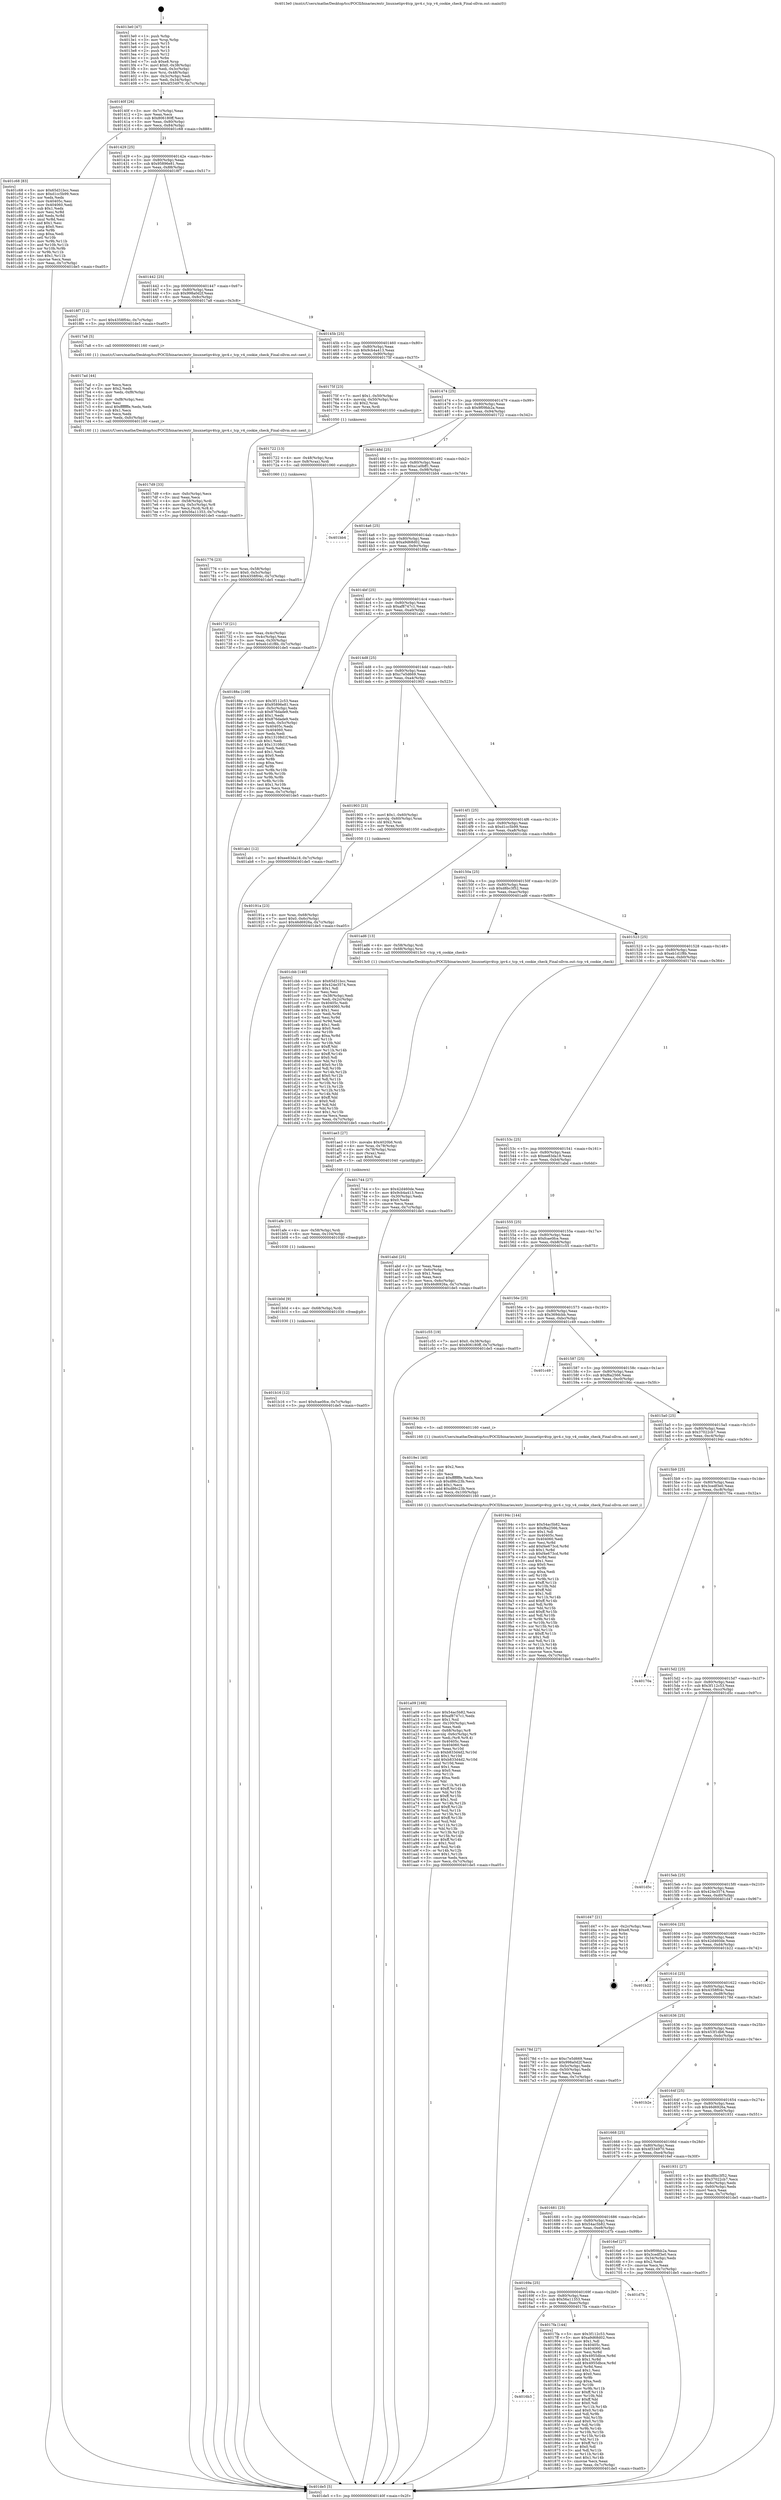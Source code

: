 digraph "0x4013e0" {
  label = "0x4013e0 (/mnt/c/Users/mathe/Desktop/tcc/POCII/binaries/extr_linuxnetipv4tcp_ipv4.c_tcp_v4_cookie_check_Final-ollvm.out::main(0))"
  labelloc = "t"
  node[shape=record]

  Entry [label="",width=0.3,height=0.3,shape=circle,fillcolor=black,style=filled]
  "0x40140f" [label="{
     0x40140f [26]\l
     | [instrs]\l
     &nbsp;&nbsp;0x40140f \<+3\>: mov -0x7c(%rbp),%eax\l
     &nbsp;&nbsp;0x401412 \<+2\>: mov %eax,%ecx\l
     &nbsp;&nbsp;0x401414 \<+6\>: sub $0x806180ff,%ecx\l
     &nbsp;&nbsp;0x40141a \<+3\>: mov %eax,-0x80(%rbp)\l
     &nbsp;&nbsp;0x40141d \<+6\>: mov %ecx,-0x84(%rbp)\l
     &nbsp;&nbsp;0x401423 \<+6\>: je 0000000000401c68 \<main+0x888\>\l
  }"]
  "0x401c68" [label="{
     0x401c68 [83]\l
     | [instrs]\l
     &nbsp;&nbsp;0x401c68 \<+5\>: mov $0x65d31bcc,%eax\l
     &nbsp;&nbsp;0x401c6d \<+5\>: mov $0xd1cc5b99,%ecx\l
     &nbsp;&nbsp;0x401c72 \<+2\>: xor %edx,%edx\l
     &nbsp;&nbsp;0x401c74 \<+7\>: mov 0x40405c,%esi\l
     &nbsp;&nbsp;0x401c7b \<+7\>: mov 0x404060,%edi\l
     &nbsp;&nbsp;0x401c82 \<+3\>: sub $0x1,%edx\l
     &nbsp;&nbsp;0x401c85 \<+3\>: mov %esi,%r8d\l
     &nbsp;&nbsp;0x401c88 \<+3\>: add %edx,%r8d\l
     &nbsp;&nbsp;0x401c8b \<+4\>: imul %r8d,%esi\l
     &nbsp;&nbsp;0x401c8f \<+3\>: and $0x1,%esi\l
     &nbsp;&nbsp;0x401c92 \<+3\>: cmp $0x0,%esi\l
     &nbsp;&nbsp;0x401c95 \<+4\>: sete %r9b\l
     &nbsp;&nbsp;0x401c99 \<+3\>: cmp $0xa,%edi\l
     &nbsp;&nbsp;0x401c9c \<+4\>: setl %r10b\l
     &nbsp;&nbsp;0x401ca0 \<+3\>: mov %r9b,%r11b\l
     &nbsp;&nbsp;0x401ca3 \<+3\>: and %r10b,%r11b\l
     &nbsp;&nbsp;0x401ca6 \<+3\>: xor %r10b,%r9b\l
     &nbsp;&nbsp;0x401ca9 \<+3\>: or %r9b,%r11b\l
     &nbsp;&nbsp;0x401cac \<+4\>: test $0x1,%r11b\l
     &nbsp;&nbsp;0x401cb0 \<+3\>: cmovne %ecx,%eax\l
     &nbsp;&nbsp;0x401cb3 \<+3\>: mov %eax,-0x7c(%rbp)\l
     &nbsp;&nbsp;0x401cb6 \<+5\>: jmp 0000000000401de5 \<main+0xa05\>\l
  }"]
  "0x401429" [label="{
     0x401429 [25]\l
     | [instrs]\l
     &nbsp;&nbsp;0x401429 \<+5\>: jmp 000000000040142e \<main+0x4e\>\l
     &nbsp;&nbsp;0x40142e \<+3\>: mov -0x80(%rbp),%eax\l
     &nbsp;&nbsp;0x401431 \<+5\>: sub $0x95896e81,%eax\l
     &nbsp;&nbsp;0x401436 \<+6\>: mov %eax,-0x88(%rbp)\l
     &nbsp;&nbsp;0x40143c \<+6\>: je 00000000004018f7 \<main+0x517\>\l
  }"]
  Exit [label="",width=0.3,height=0.3,shape=circle,fillcolor=black,style=filled,peripheries=2]
  "0x4018f7" [label="{
     0x4018f7 [12]\l
     | [instrs]\l
     &nbsp;&nbsp;0x4018f7 \<+7\>: movl $0x4358f04c,-0x7c(%rbp)\l
     &nbsp;&nbsp;0x4018fe \<+5\>: jmp 0000000000401de5 \<main+0xa05\>\l
  }"]
  "0x401442" [label="{
     0x401442 [25]\l
     | [instrs]\l
     &nbsp;&nbsp;0x401442 \<+5\>: jmp 0000000000401447 \<main+0x67\>\l
     &nbsp;&nbsp;0x401447 \<+3\>: mov -0x80(%rbp),%eax\l
     &nbsp;&nbsp;0x40144a \<+5\>: sub $0x998a0d2f,%eax\l
     &nbsp;&nbsp;0x40144f \<+6\>: mov %eax,-0x8c(%rbp)\l
     &nbsp;&nbsp;0x401455 \<+6\>: je 00000000004017a8 \<main+0x3c8\>\l
  }"]
  "0x401b16" [label="{
     0x401b16 [12]\l
     | [instrs]\l
     &nbsp;&nbsp;0x401b16 \<+7\>: movl $0xfcae0fce,-0x7c(%rbp)\l
     &nbsp;&nbsp;0x401b1d \<+5\>: jmp 0000000000401de5 \<main+0xa05\>\l
  }"]
  "0x4017a8" [label="{
     0x4017a8 [5]\l
     | [instrs]\l
     &nbsp;&nbsp;0x4017a8 \<+5\>: call 0000000000401160 \<next_i\>\l
     | [calls]\l
     &nbsp;&nbsp;0x401160 \{1\} (/mnt/c/Users/mathe/Desktop/tcc/POCII/binaries/extr_linuxnetipv4tcp_ipv4.c_tcp_v4_cookie_check_Final-ollvm.out::next_i)\l
  }"]
  "0x40145b" [label="{
     0x40145b [25]\l
     | [instrs]\l
     &nbsp;&nbsp;0x40145b \<+5\>: jmp 0000000000401460 \<main+0x80\>\l
     &nbsp;&nbsp;0x401460 \<+3\>: mov -0x80(%rbp),%eax\l
     &nbsp;&nbsp;0x401463 \<+5\>: sub $0x9cb4a413,%eax\l
     &nbsp;&nbsp;0x401468 \<+6\>: mov %eax,-0x90(%rbp)\l
     &nbsp;&nbsp;0x40146e \<+6\>: je 000000000040175f \<main+0x37f\>\l
  }"]
  "0x401b0d" [label="{
     0x401b0d [9]\l
     | [instrs]\l
     &nbsp;&nbsp;0x401b0d \<+4\>: mov -0x68(%rbp),%rdi\l
     &nbsp;&nbsp;0x401b11 \<+5\>: call 0000000000401030 \<free@plt\>\l
     | [calls]\l
     &nbsp;&nbsp;0x401030 \{1\} (unknown)\l
  }"]
  "0x40175f" [label="{
     0x40175f [23]\l
     | [instrs]\l
     &nbsp;&nbsp;0x40175f \<+7\>: movl $0x1,-0x50(%rbp)\l
     &nbsp;&nbsp;0x401766 \<+4\>: movslq -0x50(%rbp),%rax\l
     &nbsp;&nbsp;0x40176a \<+4\>: shl $0x2,%rax\l
     &nbsp;&nbsp;0x40176e \<+3\>: mov %rax,%rdi\l
     &nbsp;&nbsp;0x401771 \<+5\>: call 0000000000401050 \<malloc@plt\>\l
     | [calls]\l
     &nbsp;&nbsp;0x401050 \{1\} (unknown)\l
  }"]
  "0x401474" [label="{
     0x401474 [25]\l
     | [instrs]\l
     &nbsp;&nbsp;0x401474 \<+5\>: jmp 0000000000401479 \<main+0x99\>\l
     &nbsp;&nbsp;0x401479 \<+3\>: mov -0x80(%rbp),%eax\l
     &nbsp;&nbsp;0x40147c \<+5\>: sub $0x9f09bb2a,%eax\l
     &nbsp;&nbsp;0x401481 \<+6\>: mov %eax,-0x94(%rbp)\l
     &nbsp;&nbsp;0x401487 \<+6\>: je 0000000000401722 \<main+0x342\>\l
  }"]
  "0x401afe" [label="{
     0x401afe [15]\l
     | [instrs]\l
     &nbsp;&nbsp;0x401afe \<+4\>: mov -0x58(%rbp),%rdi\l
     &nbsp;&nbsp;0x401b02 \<+6\>: mov %eax,-0x104(%rbp)\l
     &nbsp;&nbsp;0x401b08 \<+5\>: call 0000000000401030 \<free@plt\>\l
     | [calls]\l
     &nbsp;&nbsp;0x401030 \{1\} (unknown)\l
  }"]
  "0x401722" [label="{
     0x401722 [13]\l
     | [instrs]\l
     &nbsp;&nbsp;0x401722 \<+4\>: mov -0x48(%rbp),%rax\l
     &nbsp;&nbsp;0x401726 \<+4\>: mov 0x8(%rax),%rdi\l
     &nbsp;&nbsp;0x40172a \<+5\>: call 0000000000401060 \<atoi@plt\>\l
     | [calls]\l
     &nbsp;&nbsp;0x401060 \{1\} (unknown)\l
  }"]
  "0x40148d" [label="{
     0x40148d [25]\l
     | [instrs]\l
     &nbsp;&nbsp;0x40148d \<+5\>: jmp 0000000000401492 \<main+0xb2\>\l
     &nbsp;&nbsp;0x401492 \<+3\>: mov -0x80(%rbp),%eax\l
     &nbsp;&nbsp;0x401495 \<+5\>: sub $0xa1a0bff1,%eax\l
     &nbsp;&nbsp;0x40149a \<+6\>: mov %eax,-0x98(%rbp)\l
     &nbsp;&nbsp;0x4014a0 \<+6\>: je 0000000000401bb4 \<main+0x7d4\>\l
  }"]
  "0x401ae3" [label="{
     0x401ae3 [27]\l
     | [instrs]\l
     &nbsp;&nbsp;0x401ae3 \<+10\>: movabs $0x4020b6,%rdi\l
     &nbsp;&nbsp;0x401aed \<+4\>: mov %rax,-0x78(%rbp)\l
     &nbsp;&nbsp;0x401af1 \<+4\>: mov -0x78(%rbp),%rax\l
     &nbsp;&nbsp;0x401af5 \<+2\>: mov (%rax),%esi\l
     &nbsp;&nbsp;0x401af7 \<+2\>: mov $0x0,%al\l
     &nbsp;&nbsp;0x401af9 \<+5\>: call 0000000000401040 \<printf@plt\>\l
     | [calls]\l
     &nbsp;&nbsp;0x401040 \{1\} (unknown)\l
  }"]
  "0x401bb4" [label="{
     0x401bb4\l
  }", style=dashed]
  "0x4014a6" [label="{
     0x4014a6 [25]\l
     | [instrs]\l
     &nbsp;&nbsp;0x4014a6 \<+5\>: jmp 00000000004014ab \<main+0xcb\>\l
     &nbsp;&nbsp;0x4014ab \<+3\>: mov -0x80(%rbp),%eax\l
     &nbsp;&nbsp;0x4014ae \<+5\>: sub $0xa9d68d02,%eax\l
     &nbsp;&nbsp;0x4014b3 \<+6\>: mov %eax,-0x9c(%rbp)\l
     &nbsp;&nbsp;0x4014b9 \<+6\>: je 000000000040188a \<main+0x4aa\>\l
  }"]
  "0x401a09" [label="{
     0x401a09 [168]\l
     | [instrs]\l
     &nbsp;&nbsp;0x401a09 \<+5\>: mov $0x54ac5b82,%ecx\l
     &nbsp;&nbsp;0x401a0e \<+5\>: mov $0xaf8747c1,%edx\l
     &nbsp;&nbsp;0x401a13 \<+3\>: mov $0x1,%sil\l
     &nbsp;&nbsp;0x401a16 \<+6\>: mov -0x100(%rbp),%edi\l
     &nbsp;&nbsp;0x401a1c \<+3\>: imul %eax,%edi\l
     &nbsp;&nbsp;0x401a1f \<+4\>: mov -0x68(%rbp),%r8\l
     &nbsp;&nbsp;0x401a23 \<+4\>: movslq -0x6c(%rbp),%r9\l
     &nbsp;&nbsp;0x401a27 \<+4\>: mov %edi,(%r8,%r9,4)\l
     &nbsp;&nbsp;0x401a2b \<+7\>: mov 0x40405c,%eax\l
     &nbsp;&nbsp;0x401a32 \<+7\>: mov 0x404060,%edi\l
     &nbsp;&nbsp;0x401a39 \<+3\>: mov %eax,%r10d\l
     &nbsp;&nbsp;0x401a3c \<+7\>: sub $0xb833d4d2,%r10d\l
     &nbsp;&nbsp;0x401a43 \<+4\>: sub $0x1,%r10d\l
     &nbsp;&nbsp;0x401a47 \<+7\>: add $0xb833d4d2,%r10d\l
     &nbsp;&nbsp;0x401a4e \<+4\>: imul %r10d,%eax\l
     &nbsp;&nbsp;0x401a52 \<+3\>: and $0x1,%eax\l
     &nbsp;&nbsp;0x401a55 \<+3\>: cmp $0x0,%eax\l
     &nbsp;&nbsp;0x401a58 \<+4\>: sete %r11b\l
     &nbsp;&nbsp;0x401a5c \<+3\>: cmp $0xa,%edi\l
     &nbsp;&nbsp;0x401a5f \<+3\>: setl %bl\l
     &nbsp;&nbsp;0x401a62 \<+3\>: mov %r11b,%r14b\l
     &nbsp;&nbsp;0x401a65 \<+4\>: xor $0xff,%r14b\l
     &nbsp;&nbsp;0x401a69 \<+3\>: mov %bl,%r15b\l
     &nbsp;&nbsp;0x401a6c \<+4\>: xor $0xff,%r15b\l
     &nbsp;&nbsp;0x401a70 \<+4\>: xor $0x1,%sil\l
     &nbsp;&nbsp;0x401a74 \<+3\>: mov %r14b,%r12b\l
     &nbsp;&nbsp;0x401a77 \<+4\>: and $0xff,%r12b\l
     &nbsp;&nbsp;0x401a7b \<+3\>: and %sil,%r11b\l
     &nbsp;&nbsp;0x401a7e \<+3\>: mov %r15b,%r13b\l
     &nbsp;&nbsp;0x401a81 \<+4\>: and $0xff,%r13b\l
     &nbsp;&nbsp;0x401a85 \<+3\>: and %sil,%bl\l
     &nbsp;&nbsp;0x401a88 \<+3\>: or %r11b,%r12b\l
     &nbsp;&nbsp;0x401a8b \<+3\>: or %bl,%r13b\l
     &nbsp;&nbsp;0x401a8e \<+3\>: xor %r13b,%r12b\l
     &nbsp;&nbsp;0x401a91 \<+3\>: or %r15b,%r14b\l
     &nbsp;&nbsp;0x401a94 \<+4\>: xor $0xff,%r14b\l
     &nbsp;&nbsp;0x401a98 \<+4\>: or $0x1,%sil\l
     &nbsp;&nbsp;0x401a9c \<+3\>: and %sil,%r14b\l
     &nbsp;&nbsp;0x401a9f \<+3\>: or %r14b,%r12b\l
     &nbsp;&nbsp;0x401aa2 \<+4\>: test $0x1,%r12b\l
     &nbsp;&nbsp;0x401aa6 \<+3\>: cmovne %edx,%ecx\l
     &nbsp;&nbsp;0x401aa9 \<+3\>: mov %ecx,-0x7c(%rbp)\l
     &nbsp;&nbsp;0x401aac \<+5\>: jmp 0000000000401de5 \<main+0xa05\>\l
  }"]
  "0x40188a" [label="{
     0x40188a [109]\l
     | [instrs]\l
     &nbsp;&nbsp;0x40188a \<+5\>: mov $0x3f112c53,%eax\l
     &nbsp;&nbsp;0x40188f \<+5\>: mov $0x95896e81,%ecx\l
     &nbsp;&nbsp;0x401894 \<+3\>: mov -0x5c(%rbp),%edx\l
     &nbsp;&nbsp;0x401897 \<+6\>: sub $0x876dade9,%edx\l
     &nbsp;&nbsp;0x40189d \<+3\>: add $0x1,%edx\l
     &nbsp;&nbsp;0x4018a0 \<+6\>: add $0x876dade9,%edx\l
     &nbsp;&nbsp;0x4018a6 \<+3\>: mov %edx,-0x5c(%rbp)\l
     &nbsp;&nbsp;0x4018a9 \<+7\>: mov 0x40405c,%edx\l
     &nbsp;&nbsp;0x4018b0 \<+7\>: mov 0x404060,%esi\l
     &nbsp;&nbsp;0x4018b7 \<+2\>: mov %edx,%edi\l
     &nbsp;&nbsp;0x4018b9 \<+6\>: sub $0x13108d1f,%edi\l
     &nbsp;&nbsp;0x4018bf \<+3\>: sub $0x1,%edi\l
     &nbsp;&nbsp;0x4018c2 \<+6\>: add $0x13108d1f,%edi\l
     &nbsp;&nbsp;0x4018c8 \<+3\>: imul %edi,%edx\l
     &nbsp;&nbsp;0x4018cb \<+3\>: and $0x1,%edx\l
     &nbsp;&nbsp;0x4018ce \<+3\>: cmp $0x0,%edx\l
     &nbsp;&nbsp;0x4018d1 \<+4\>: sete %r8b\l
     &nbsp;&nbsp;0x4018d5 \<+3\>: cmp $0xa,%esi\l
     &nbsp;&nbsp;0x4018d8 \<+4\>: setl %r9b\l
     &nbsp;&nbsp;0x4018dc \<+3\>: mov %r8b,%r10b\l
     &nbsp;&nbsp;0x4018df \<+3\>: and %r9b,%r10b\l
     &nbsp;&nbsp;0x4018e2 \<+3\>: xor %r9b,%r8b\l
     &nbsp;&nbsp;0x4018e5 \<+3\>: or %r8b,%r10b\l
     &nbsp;&nbsp;0x4018e8 \<+4\>: test $0x1,%r10b\l
     &nbsp;&nbsp;0x4018ec \<+3\>: cmovne %ecx,%eax\l
     &nbsp;&nbsp;0x4018ef \<+3\>: mov %eax,-0x7c(%rbp)\l
     &nbsp;&nbsp;0x4018f2 \<+5\>: jmp 0000000000401de5 \<main+0xa05\>\l
  }"]
  "0x4014bf" [label="{
     0x4014bf [25]\l
     | [instrs]\l
     &nbsp;&nbsp;0x4014bf \<+5\>: jmp 00000000004014c4 \<main+0xe4\>\l
     &nbsp;&nbsp;0x4014c4 \<+3\>: mov -0x80(%rbp),%eax\l
     &nbsp;&nbsp;0x4014c7 \<+5\>: sub $0xaf8747c1,%eax\l
     &nbsp;&nbsp;0x4014cc \<+6\>: mov %eax,-0xa0(%rbp)\l
     &nbsp;&nbsp;0x4014d2 \<+6\>: je 0000000000401ab1 \<main+0x6d1\>\l
  }"]
  "0x4019e1" [label="{
     0x4019e1 [40]\l
     | [instrs]\l
     &nbsp;&nbsp;0x4019e1 \<+5\>: mov $0x2,%ecx\l
     &nbsp;&nbsp;0x4019e6 \<+1\>: cltd\l
     &nbsp;&nbsp;0x4019e7 \<+2\>: idiv %ecx\l
     &nbsp;&nbsp;0x4019e9 \<+6\>: imul $0xfffffffe,%edx,%ecx\l
     &nbsp;&nbsp;0x4019ef \<+6\>: sub $0xd86c23b,%ecx\l
     &nbsp;&nbsp;0x4019f5 \<+3\>: add $0x1,%ecx\l
     &nbsp;&nbsp;0x4019f8 \<+6\>: add $0xd86c23b,%ecx\l
     &nbsp;&nbsp;0x4019fe \<+6\>: mov %ecx,-0x100(%rbp)\l
     &nbsp;&nbsp;0x401a04 \<+5\>: call 0000000000401160 \<next_i\>\l
     | [calls]\l
     &nbsp;&nbsp;0x401160 \{1\} (/mnt/c/Users/mathe/Desktop/tcc/POCII/binaries/extr_linuxnetipv4tcp_ipv4.c_tcp_v4_cookie_check_Final-ollvm.out::next_i)\l
  }"]
  "0x401ab1" [label="{
     0x401ab1 [12]\l
     | [instrs]\l
     &nbsp;&nbsp;0x401ab1 \<+7\>: movl $0xee83da18,-0x7c(%rbp)\l
     &nbsp;&nbsp;0x401ab8 \<+5\>: jmp 0000000000401de5 \<main+0xa05\>\l
  }"]
  "0x4014d8" [label="{
     0x4014d8 [25]\l
     | [instrs]\l
     &nbsp;&nbsp;0x4014d8 \<+5\>: jmp 00000000004014dd \<main+0xfd\>\l
     &nbsp;&nbsp;0x4014dd \<+3\>: mov -0x80(%rbp),%eax\l
     &nbsp;&nbsp;0x4014e0 \<+5\>: sub $0xc7e5d669,%eax\l
     &nbsp;&nbsp;0x4014e5 \<+6\>: mov %eax,-0xa4(%rbp)\l
     &nbsp;&nbsp;0x4014eb \<+6\>: je 0000000000401903 \<main+0x523\>\l
  }"]
  "0x40191a" [label="{
     0x40191a [23]\l
     | [instrs]\l
     &nbsp;&nbsp;0x40191a \<+4\>: mov %rax,-0x68(%rbp)\l
     &nbsp;&nbsp;0x40191e \<+7\>: movl $0x0,-0x6c(%rbp)\l
     &nbsp;&nbsp;0x401925 \<+7\>: movl $0x46d6926a,-0x7c(%rbp)\l
     &nbsp;&nbsp;0x40192c \<+5\>: jmp 0000000000401de5 \<main+0xa05\>\l
  }"]
  "0x401903" [label="{
     0x401903 [23]\l
     | [instrs]\l
     &nbsp;&nbsp;0x401903 \<+7\>: movl $0x1,-0x60(%rbp)\l
     &nbsp;&nbsp;0x40190a \<+4\>: movslq -0x60(%rbp),%rax\l
     &nbsp;&nbsp;0x40190e \<+4\>: shl $0x2,%rax\l
     &nbsp;&nbsp;0x401912 \<+3\>: mov %rax,%rdi\l
     &nbsp;&nbsp;0x401915 \<+5\>: call 0000000000401050 \<malloc@plt\>\l
     | [calls]\l
     &nbsp;&nbsp;0x401050 \{1\} (unknown)\l
  }"]
  "0x4014f1" [label="{
     0x4014f1 [25]\l
     | [instrs]\l
     &nbsp;&nbsp;0x4014f1 \<+5\>: jmp 00000000004014f6 \<main+0x116\>\l
     &nbsp;&nbsp;0x4014f6 \<+3\>: mov -0x80(%rbp),%eax\l
     &nbsp;&nbsp;0x4014f9 \<+5\>: sub $0xd1cc5b99,%eax\l
     &nbsp;&nbsp;0x4014fe \<+6\>: mov %eax,-0xa8(%rbp)\l
     &nbsp;&nbsp;0x401504 \<+6\>: je 0000000000401cbb \<main+0x8db\>\l
  }"]
  "0x4016b3" [label="{
     0x4016b3\l
  }", style=dashed]
  "0x401cbb" [label="{
     0x401cbb [140]\l
     | [instrs]\l
     &nbsp;&nbsp;0x401cbb \<+5\>: mov $0x65d31bcc,%eax\l
     &nbsp;&nbsp;0x401cc0 \<+5\>: mov $0x424e3574,%ecx\l
     &nbsp;&nbsp;0x401cc5 \<+2\>: mov $0x1,%dl\l
     &nbsp;&nbsp;0x401cc7 \<+2\>: xor %esi,%esi\l
     &nbsp;&nbsp;0x401cc9 \<+3\>: mov -0x38(%rbp),%edi\l
     &nbsp;&nbsp;0x401ccc \<+3\>: mov %edi,-0x2c(%rbp)\l
     &nbsp;&nbsp;0x401ccf \<+7\>: mov 0x40405c,%edi\l
     &nbsp;&nbsp;0x401cd6 \<+8\>: mov 0x404060,%r8d\l
     &nbsp;&nbsp;0x401cde \<+3\>: sub $0x1,%esi\l
     &nbsp;&nbsp;0x401ce1 \<+3\>: mov %edi,%r9d\l
     &nbsp;&nbsp;0x401ce4 \<+3\>: add %esi,%r9d\l
     &nbsp;&nbsp;0x401ce7 \<+4\>: imul %r9d,%edi\l
     &nbsp;&nbsp;0x401ceb \<+3\>: and $0x1,%edi\l
     &nbsp;&nbsp;0x401cee \<+3\>: cmp $0x0,%edi\l
     &nbsp;&nbsp;0x401cf1 \<+4\>: sete %r10b\l
     &nbsp;&nbsp;0x401cf5 \<+4\>: cmp $0xa,%r8d\l
     &nbsp;&nbsp;0x401cf9 \<+4\>: setl %r11b\l
     &nbsp;&nbsp;0x401cfd \<+3\>: mov %r10b,%bl\l
     &nbsp;&nbsp;0x401d00 \<+3\>: xor $0xff,%bl\l
     &nbsp;&nbsp;0x401d03 \<+3\>: mov %r11b,%r14b\l
     &nbsp;&nbsp;0x401d06 \<+4\>: xor $0xff,%r14b\l
     &nbsp;&nbsp;0x401d0a \<+3\>: xor $0x0,%dl\l
     &nbsp;&nbsp;0x401d0d \<+3\>: mov %bl,%r15b\l
     &nbsp;&nbsp;0x401d10 \<+4\>: and $0x0,%r15b\l
     &nbsp;&nbsp;0x401d14 \<+3\>: and %dl,%r10b\l
     &nbsp;&nbsp;0x401d17 \<+3\>: mov %r14b,%r12b\l
     &nbsp;&nbsp;0x401d1a \<+4\>: and $0x0,%r12b\l
     &nbsp;&nbsp;0x401d1e \<+3\>: and %dl,%r11b\l
     &nbsp;&nbsp;0x401d21 \<+3\>: or %r10b,%r15b\l
     &nbsp;&nbsp;0x401d24 \<+3\>: or %r11b,%r12b\l
     &nbsp;&nbsp;0x401d27 \<+3\>: xor %r12b,%r15b\l
     &nbsp;&nbsp;0x401d2a \<+3\>: or %r14b,%bl\l
     &nbsp;&nbsp;0x401d2d \<+3\>: xor $0xff,%bl\l
     &nbsp;&nbsp;0x401d30 \<+3\>: or $0x0,%dl\l
     &nbsp;&nbsp;0x401d33 \<+2\>: and %dl,%bl\l
     &nbsp;&nbsp;0x401d35 \<+3\>: or %bl,%r15b\l
     &nbsp;&nbsp;0x401d38 \<+4\>: test $0x1,%r15b\l
     &nbsp;&nbsp;0x401d3c \<+3\>: cmovne %ecx,%eax\l
     &nbsp;&nbsp;0x401d3f \<+3\>: mov %eax,-0x7c(%rbp)\l
     &nbsp;&nbsp;0x401d42 \<+5\>: jmp 0000000000401de5 \<main+0xa05\>\l
  }"]
  "0x40150a" [label="{
     0x40150a [25]\l
     | [instrs]\l
     &nbsp;&nbsp;0x40150a \<+5\>: jmp 000000000040150f \<main+0x12f\>\l
     &nbsp;&nbsp;0x40150f \<+3\>: mov -0x80(%rbp),%eax\l
     &nbsp;&nbsp;0x401512 \<+5\>: sub $0xd8bc3f52,%eax\l
     &nbsp;&nbsp;0x401517 \<+6\>: mov %eax,-0xac(%rbp)\l
     &nbsp;&nbsp;0x40151d \<+6\>: je 0000000000401ad6 \<main+0x6f6\>\l
  }"]
  "0x4017fa" [label="{
     0x4017fa [144]\l
     | [instrs]\l
     &nbsp;&nbsp;0x4017fa \<+5\>: mov $0x3f112c53,%eax\l
     &nbsp;&nbsp;0x4017ff \<+5\>: mov $0xa9d68d02,%ecx\l
     &nbsp;&nbsp;0x401804 \<+2\>: mov $0x1,%dl\l
     &nbsp;&nbsp;0x401806 \<+7\>: mov 0x40405c,%esi\l
     &nbsp;&nbsp;0x40180d \<+7\>: mov 0x404060,%edi\l
     &nbsp;&nbsp;0x401814 \<+3\>: mov %esi,%r8d\l
     &nbsp;&nbsp;0x401817 \<+7\>: sub $0x4955dbce,%r8d\l
     &nbsp;&nbsp;0x40181e \<+4\>: sub $0x1,%r8d\l
     &nbsp;&nbsp;0x401822 \<+7\>: add $0x4955dbce,%r8d\l
     &nbsp;&nbsp;0x401829 \<+4\>: imul %r8d,%esi\l
     &nbsp;&nbsp;0x40182d \<+3\>: and $0x1,%esi\l
     &nbsp;&nbsp;0x401830 \<+3\>: cmp $0x0,%esi\l
     &nbsp;&nbsp;0x401833 \<+4\>: sete %r9b\l
     &nbsp;&nbsp;0x401837 \<+3\>: cmp $0xa,%edi\l
     &nbsp;&nbsp;0x40183a \<+4\>: setl %r10b\l
     &nbsp;&nbsp;0x40183e \<+3\>: mov %r9b,%r11b\l
     &nbsp;&nbsp;0x401841 \<+4\>: xor $0xff,%r11b\l
     &nbsp;&nbsp;0x401845 \<+3\>: mov %r10b,%bl\l
     &nbsp;&nbsp;0x401848 \<+3\>: xor $0xff,%bl\l
     &nbsp;&nbsp;0x40184b \<+3\>: xor $0x0,%dl\l
     &nbsp;&nbsp;0x40184e \<+3\>: mov %r11b,%r14b\l
     &nbsp;&nbsp;0x401851 \<+4\>: and $0x0,%r14b\l
     &nbsp;&nbsp;0x401855 \<+3\>: and %dl,%r9b\l
     &nbsp;&nbsp;0x401858 \<+3\>: mov %bl,%r15b\l
     &nbsp;&nbsp;0x40185b \<+4\>: and $0x0,%r15b\l
     &nbsp;&nbsp;0x40185f \<+3\>: and %dl,%r10b\l
     &nbsp;&nbsp;0x401862 \<+3\>: or %r9b,%r14b\l
     &nbsp;&nbsp;0x401865 \<+3\>: or %r10b,%r15b\l
     &nbsp;&nbsp;0x401868 \<+3\>: xor %r15b,%r14b\l
     &nbsp;&nbsp;0x40186b \<+3\>: or %bl,%r11b\l
     &nbsp;&nbsp;0x40186e \<+4\>: xor $0xff,%r11b\l
     &nbsp;&nbsp;0x401872 \<+3\>: or $0x0,%dl\l
     &nbsp;&nbsp;0x401875 \<+3\>: and %dl,%r11b\l
     &nbsp;&nbsp;0x401878 \<+3\>: or %r11b,%r14b\l
     &nbsp;&nbsp;0x40187b \<+4\>: test $0x1,%r14b\l
     &nbsp;&nbsp;0x40187f \<+3\>: cmovne %ecx,%eax\l
     &nbsp;&nbsp;0x401882 \<+3\>: mov %eax,-0x7c(%rbp)\l
     &nbsp;&nbsp;0x401885 \<+5\>: jmp 0000000000401de5 \<main+0xa05\>\l
  }"]
  "0x401ad6" [label="{
     0x401ad6 [13]\l
     | [instrs]\l
     &nbsp;&nbsp;0x401ad6 \<+4\>: mov -0x58(%rbp),%rdi\l
     &nbsp;&nbsp;0x401ada \<+4\>: mov -0x68(%rbp),%rsi\l
     &nbsp;&nbsp;0x401ade \<+5\>: call 00000000004013c0 \<tcp_v4_cookie_check\>\l
     | [calls]\l
     &nbsp;&nbsp;0x4013c0 \{1\} (/mnt/c/Users/mathe/Desktop/tcc/POCII/binaries/extr_linuxnetipv4tcp_ipv4.c_tcp_v4_cookie_check_Final-ollvm.out::tcp_v4_cookie_check)\l
  }"]
  "0x401523" [label="{
     0x401523 [25]\l
     | [instrs]\l
     &nbsp;&nbsp;0x401523 \<+5\>: jmp 0000000000401528 \<main+0x148\>\l
     &nbsp;&nbsp;0x401528 \<+3\>: mov -0x80(%rbp),%eax\l
     &nbsp;&nbsp;0x40152b \<+5\>: sub $0xeb1d1f8b,%eax\l
     &nbsp;&nbsp;0x401530 \<+6\>: mov %eax,-0xb0(%rbp)\l
     &nbsp;&nbsp;0x401536 \<+6\>: je 0000000000401744 \<main+0x364\>\l
  }"]
  "0x40169a" [label="{
     0x40169a [25]\l
     | [instrs]\l
     &nbsp;&nbsp;0x40169a \<+5\>: jmp 000000000040169f \<main+0x2bf\>\l
     &nbsp;&nbsp;0x40169f \<+3\>: mov -0x80(%rbp),%eax\l
     &nbsp;&nbsp;0x4016a2 \<+5\>: sub $0x56a11353,%eax\l
     &nbsp;&nbsp;0x4016a7 \<+6\>: mov %eax,-0xec(%rbp)\l
     &nbsp;&nbsp;0x4016ad \<+6\>: je 00000000004017fa \<main+0x41a\>\l
  }"]
  "0x401744" [label="{
     0x401744 [27]\l
     | [instrs]\l
     &nbsp;&nbsp;0x401744 \<+5\>: mov $0x42d460de,%eax\l
     &nbsp;&nbsp;0x401749 \<+5\>: mov $0x9cb4a413,%ecx\l
     &nbsp;&nbsp;0x40174e \<+3\>: mov -0x30(%rbp),%edx\l
     &nbsp;&nbsp;0x401751 \<+3\>: cmp $0x0,%edx\l
     &nbsp;&nbsp;0x401754 \<+3\>: cmove %ecx,%eax\l
     &nbsp;&nbsp;0x401757 \<+3\>: mov %eax,-0x7c(%rbp)\l
     &nbsp;&nbsp;0x40175a \<+5\>: jmp 0000000000401de5 \<main+0xa05\>\l
  }"]
  "0x40153c" [label="{
     0x40153c [25]\l
     | [instrs]\l
     &nbsp;&nbsp;0x40153c \<+5\>: jmp 0000000000401541 \<main+0x161\>\l
     &nbsp;&nbsp;0x401541 \<+3\>: mov -0x80(%rbp),%eax\l
     &nbsp;&nbsp;0x401544 \<+5\>: sub $0xee83da18,%eax\l
     &nbsp;&nbsp;0x401549 \<+6\>: mov %eax,-0xb4(%rbp)\l
     &nbsp;&nbsp;0x40154f \<+6\>: je 0000000000401abd \<main+0x6dd\>\l
  }"]
  "0x401d7b" [label="{
     0x401d7b\l
  }", style=dashed]
  "0x401abd" [label="{
     0x401abd [25]\l
     | [instrs]\l
     &nbsp;&nbsp;0x401abd \<+2\>: xor %eax,%eax\l
     &nbsp;&nbsp;0x401abf \<+3\>: mov -0x6c(%rbp),%ecx\l
     &nbsp;&nbsp;0x401ac2 \<+3\>: sub $0x1,%eax\l
     &nbsp;&nbsp;0x401ac5 \<+2\>: sub %eax,%ecx\l
     &nbsp;&nbsp;0x401ac7 \<+3\>: mov %ecx,-0x6c(%rbp)\l
     &nbsp;&nbsp;0x401aca \<+7\>: movl $0x46d6926a,-0x7c(%rbp)\l
     &nbsp;&nbsp;0x401ad1 \<+5\>: jmp 0000000000401de5 \<main+0xa05\>\l
  }"]
  "0x401555" [label="{
     0x401555 [25]\l
     | [instrs]\l
     &nbsp;&nbsp;0x401555 \<+5\>: jmp 000000000040155a \<main+0x17a\>\l
     &nbsp;&nbsp;0x40155a \<+3\>: mov -0x80(%rbp),%eax\l
     &nbsp;&nbsp;0x40155d \<+5\>: sub $0xfcae0fce,%eax\l
     &nbsp;&nbsp;0x401562 \<+6\>: mov %eax,-0xb8(%rbp)\l
     &nbsp;&nbsp;0x401568 \<+6\>: je 0000000000401c55 \<main+0x875\>\l
  }"]
  "0x4017d9" [label="{
     0x4017d9 [33]\l
     | [instrs]\l
     &nbsp;&nbsp;0x4017d9 \<+6\>: mov -0xfc(%rbp),%ecx\l
     &nbsp;&nbsp;0x4017df \<+3\>: imul %eax,%ecx\l
     &nbsp;&nbsp;0x4017e2 \<+4\>: mov -0x58(%rbp),%rdi\l
     &nbsp;&nbsp;0x4017e6 \<+4\>: movslq -0x5c(%rbp),%r8\l
     &nbsp;&nbsp;0x4017ea \<+4\>: mov %ecx,(%rdi,%r8,4)\l
     &nbsp;&nbsp;0x4017ee \<+7\>: movl $0x56a11353,-0x7c(%rbp)\l
     &nbsp;&nbsp;0x4017f5 \<+5\>: jmp 0000000000401de5 \<main+0xa05\>\l
  }"]
  "0x401c55" [label="{
     0x401c55 [19]\l
     | [instrs]\l
     &nbsp;&nbsp;0x401c55 \<+7\>: movl $0x0,-0x38(%rbp)\l
     &nbsp;&nbsp;0x401c5c \<+7\>: movl $0x806180ff,-0x7c(%rbp)\l
     &nbsp;&nbsp;0x401c63 \<+5\>: jmp 0000000000401de5 \<main+0xa05\>\l
  }"]
  "0x40156e" [label="{
     0x40156e [25]\l
     | [instrs]\l
     &nbsp;&nbsp;0x40156e \<+5\>: jmp 0000000000401573 \<main+0x193\>\l
     &nbsp;&nbsp;0x401573 \<+3\>: mov -0x80(%rbp),%eax\l
     &nbsp;&nbsp;0x401576 \<+5\>: sub $0x369dcbb,%eax\l
     &nbsp;&nbsp;0x40157b \<+6\>: mov %eax,-0xbc(%rbp)\l
     &nbsp;&nbsp;0x401581 \<+6\>: je 0000000000401c49 \<main+0x869\>\l
  }"]
  "0x4017ad" [label="{
     0x4017ad [44]\l
     | [instrs]\l
     &nbsp;&nbsp;0x4017ad \<+2\>: xor %ecx,%ecx\l
     &nbsp;&nbsp;0x4017af \<+5\>: mov $0x2,%edx\l
     &nbsp;&nbsp;0x4017b4 \<+6\>: mov %edx,-0xf8(%rbp)\l
     &nbsp;&nbsp;0x4017ba \<+1\>: cltd\l
     &nbsp;&nbsp;0x4017bb \<+6\>: mov -0xf8(%rbp),%esi\l
     &nbsp;&nbsp;0x4017c1 \<+2\>: idiv %esi\l
     &nbsp;&nbsp;0x4017c3 \<+6\>: imul $0xfffffffe,%edx,%edx\l
     &nbsp;&nbsp;0x4017c9 \<+3\>: sub $0x1,%ecx\l
     &nbsp;&nbsp;0x4017cc \<+2\>: sub %ecx,%edx\l
     &nbsp;&nbsp;0x4017ce \<+6\>: mov %edx,-0xfc(%rbp)\l
     &nbsp;&nbsp;0x4017d4 \<+5\>: call 0000000000401160 \<next_i\>\l
     | [calls]\l
     &nbsp;&nbsp;0x401160 \{1\} (/mnt/c/Users/mathe/Desktop/tcc/POCII/binaries/extr_linuxnetipv4tcp_ipv4.c_tcp_v4_cookie_check_Final-ollvm.out::next_i)\l
  }"]
  "0x401c49" [label="{
     0x401c49\l
  }", style=dashed]
  "0x401587" [label="{
     0x401587 [25]\l
     | [instrs]\l
     &nbsp;&nbsp;0x401587 \<+5\>: jmp 000000000040158c \<main+0x1ac\>\l
     &nbsp;&nbsp;0x40158c \<+3\>: mov -0x80(%rbp),%eax\l
     &nbsp;&nbsp;0x40158f \<+5\>: sub $0xf6a2566,%eax\l
     &nbsp;&nbsp;0x401594 \<+6\>: mov %eax,-0xc0(%rbp)\l
     &nbsp;&nbsp;0x40159a \<+6\>: je 00000000004019dc \<main+0x5fc\>\l
  }"]
  "0x401776" [label="{
     0x401776 [23]\l
     | [instrs]\l
     &nbsp;&nbsp;0x401776 \<+4\>: mov %rax,-0x58(%rbp)\l
     &nbsp;&nbsp;0x40177a \<+7\>: movl $0x0,-0x5c(%rbp)\l
     &nbsp;&nbsp;0x401781 \<+7\>: movl $0x4358f04c,-0x7c(%rbp)\l
     &nbsp;&nbsp;0x401788 \<+5\>: jmp 0000000000401de5 \<main+0xa05\>\l
  }"]
  "0x4019dc" [label="{
     0x4019dc [5]\l
     | [instrs]\l
     &nbsp;&nbsp;0x4019dc \<+5\>: call 0000000000401160 \<next_i\>\l
     | [calls]\l
     &nbsp;&nbsp;0x401160 \{1\} (/mnt/c/Users/mathe/Desktop/tcc/POCII/binaries/extr_linuxnetipv4tcp_ipv4.c_tcp_v4_cookie_check_Final-ollvm.out::next_i)\l
  }"]
  "0x4015a0" [label="{
     0x4015a0 [25]\l
     | [instrs]\l
     &nbsp;&nbsp;0x4015a0 \<+5\>: jmp 00000000004015a5 \<main+0x1c5\>\l
     &nbsp;&nbsp;0x4015a5 \<+3\>: mov -0x80(%rbp),%eax\l
     &nbsp;&nbsp;0x4015a8 \<+5\>: sub $0x37022cb7,%eax\l
     &nbsp;&nbsp;0x4015ad \<+6\>: mov %eax,-0xc4(%rbp)\l
     &nbsp;&nbsp;0x4015b3 \<+6\>: je 000000000040194c \<main+0x56c\>\l
  }"]
  "0x40172f" [label="{
     0x40172f [21]\l
     | [instrs]\l
     &nbsp;&nbsp;0x40172f \<+3\>: mov %eax,-0x4c(%rbp)\l
     &nbsp;&nbsp;0x401732 \<+3\>: mov -0x4c(%rbp),%eax\l
     &nbsp;&nbsp;0x401735 \<+3\>: mov %eax,-0x30(%rbp)\l
     &nbsp;&nbsp;0x401738 \<+7\>: movl $0xeb1d1f8b,-0x7c(%rbp)\l
     &nbsp;&nbsp;0x40173f \<+5\>: jmp 0000000000401de5 \<main+0xa05\>\l
  }"]
  "0x40194c" [label="{
     0x40194c [144]\l
     | [instrs]\l
     &nbsp;&nbsp;0x40194c \<+5\>: mov $0x54ac5b82,%eax\l
     &nbsp;&nbsp;0x401951 \<+5\>: mov $0xf6a2566,%ecx\l
     &nbsp;&nbsp;0x401956 \<+2\>: mov $0x1,%dl\l
     &nbsp;&nbsp;0x401958 \<+7\>: mov 0x40405c,%esi\l
     &nbsp;&nbsp;0x40195f \<+7\>: mov 0x404060,%edi\l
     &nbsp;&nbsp;0x401966 \<+3\>: mov %esi,%r8d\l
     &nbsp;&nbsp;0x401969 \<+7\>: add $0xf4e673cd,%r8d\l
     &nbsp;&nbsp;0x401970 \<+4\>: sub $0x1,%r8d\l
     &nbsp;&nbsp;0x401974 \<+7\>: sub $0xf4e673cd,%r8d\l
     &nbsp;&nbsp;0x40197b \<+4\>: imul %r8d,%esi\l
     &nbsp;&nbsp;0x40197f \<+3\>: and $0x1,%esi\l
     &nbsp;&nbsp;0x401982 \<+3\>: cmp $0x0,%esi\l
     &nbsp;&nbsp;0x401985 \<+4\>: sete %r9b\l
     &nbsp;&nbsp;0x401989 \<+3\>: cmp $0xa,%edi\l
     &nbsp;&nbsp;0x40198c \<+4\>: setl %r10b\l
     &nbsp;&nbsp;0x401990 \<+3\>: mov %r9b,%r11b\l
     &nbsp;&nbsp;0x401993 \<+4\>: xor $0xff,%r11b\l
     &nbsp;&nbsp;0x401997 \<+3\>: mov %r10b,%bl\l
     &nbsp;&nbsp;0x40199a \<+3\>: xor $0xff,%bl\l
     &nbsp;&nbsp;0x40199d \<+3\>: xor $0x1,%dl\l
     &nbsp;&nbsp;0x4019a0 \<+3\>: mov %r11b,%r14b\l
     &nbsp;&nbsp;0x4019a3 \<+4\>: and $0xff,%r14b\l
     &nbsp;&nbsp;0x4019a7 \<+3\>: and %dl,%r9b\l
     &nbsp;&nbsp;0x4019aa \<+3\>: mov %bl,%r15b\l
     &nbsp;&nbsp;0x4019ad \<+4\>: and $0xff,%r15b\l
     &nbsp;&nbsp;0x4019b1 \<+3\>: and %dl,%r10b\l
     &nbsp;&nbsp;0x4019b4 \<+3\>: or %r9b,%r14b\l
     &nbsp;&nbsp;0x4019b7 \<+3\>: or %r10b,%r15b\l
     &nbsp;&nbsp;0x4019ba \<+3\>: xor %r15b,%r14b\l
     &nbsp;&nbsp;0x4019bd \<+3\>: or %bl,%r11b\l
     &nbsp;&nbsp;0x4019c0 \<+4\>: xor $0xff,%r11b\l
     &nbsp;&nbsp;0x4019c4 \<+3\>: or $0x1,%dl\l
     &nbsp;&nbsp;0x4019c7 \<+3\>: and %dl,%r11b\l
     &nbsp;&nbsp;0x4019ca \<+3\>: or %r11b,%r14b\l
     &nbsp;&nbsp;0x4019cd \<+4\>: test $0x1,%r14b\l
     &nbsp;&nbsp;0x4019d1 \<+3\>: cmovne %ecx,%eax\l
     &nbsp;&nbsp;0x4019d4 \<+3\>: mov %eax,-0x7c(%rbp)\l
     &nbsp;&nbsp;0x4019d7 \<+5\>: jmp 0000000000401de5 \<main+0xa05\>\l
  }"]
  "0x4015b9" [label="{
     0x4015b9 [25]\l
     | [instrs]\l
     &nbsp;&nbsp;0x4015b9 \<+5\>: jmp 00000000004015be \<main+0x1de\>\l
     &nbsp;&nbsp;0x4015be \<+3\>: mov -0x80(%rbp),%eax\l
     &nbsp;&nbsp;0x4015c1 \<+5\>: sub $0x3cedf3e0,%eax\l
     &nbsp;&nbsp;0x4015c6 \<+6\>: mov %eax,-0xc8(%rbp)\l
     &nbsp;&nbsp;0x4015cc \<+6\>: je 000000000040170a \<main+0x32a\>\l
  }"]
  "0x4013e0" [label="{
     0x4013e0 [47]\l
     | [instrs]\l
     &nbsp;&nbsp;0x4013e0 \<+1\>: push %rbp\l
     &nbsp;&nbsp;0x4013e1 \<+3\>: mov %rsp,%rbp\l
     &nbsp;&nbsp;0x4013e4 \<+2\>: push %r15\l
     &nbsp;&nbsp;0x4013e6 \<+2\>: push %r14\l
     &nbsp;&nbsp;0x4013e8 \<+2\>: push %r13\l
     &nbsp;&nbsp;0x4013ea \<+2\>: push %r12\l
     &nbsp;&nbsp;0x4013ec \<+1\>: push %rbx\l
     &nbsp;&nbsp;0x4013ed \<+7\>: sub $0xe8,%rsp\l
     &nbsp;&nbsp;0x4013f4 \<+7\>: movl $0x0,-0x38(%rbp)\l
     &nbsp;&nbsp;0x4013fb \<+3\>: mov %edi,-0x3c(%rbp)\l
     &nbsp;&nbsp;0x4013fe \<+4\>: mov %rsi,-0x48(%rbp)\l
     &nbsp;&nbsp;0x401402 \<+3\>: mov -0x3c(%rbp),%edi\l
     &nbsp;&nbsp;0x401405 \<+3\>: mov %edi,-0x34(%rbp)\l
     &nbsp;&nbsp;0x401408 \<+7\>: movl $0x4f334970,-0x7c(%rbp)\l
  }"]
  "0x40170a" [label="{
     0x40170a\l
  }", style=dashed]
  "0x4015d2" [label="{
     0x4015d2 [25]\l
     | [instrs]\l
     &nbsp;&nbsp;0x4015d2 \<+5\>: jmp 00000000004015d7 \<main+0x1f7\>\l
     &nbsp;&nbsp;0x4015d7 \<+3\>: mov -0x80(%rbp),%eax\l
     &nbsp;&nbsp;0x4015da \<+5\>: sub $0x3f112c53,%eax\l
     &nbsp;&nbsp;0x4015df \<+6\>: mov %eax,-0xcc(%rbp)\l
     &nbsp;&nbsp;0x4015e5 \<+6\>: je 0000000000401d5c \<main+0x97c\>\l
  }"]
  "0x401de5" [label="{
     0x401de5 [5]\l
     | [instrs]\l
     &nbsp;&nbsp;0x401de5 \<+5\>: jmp 000000000040140f \<main+0x2f\>\l
  }"]
  "0x401d5c" [label="{
     0x401d5c\l
  }", style=dashed]
  "0x4015eb" [label="{
     0x4015eb [25]\l
     | [instrs]\l
     &nbsp;&nbsp;0x4015eb \<+5\>: jmp 00000000004015f0 \<main+0x210\>\l
     &nbsp;&nbsp;0x4015f0 \<+3\>: mov -0x80(%rbp),%eax\l
     &nbsp;&nbsp;0x4015f3 \<+5\>: sub $0x424e3574,%eax\l
     &nbsp;&nbsp;0x4015f8 \<+6\>: mov %eax,-0xd0(%rbp)\l
     &nbsp;&nbsp;0x4015fe \<+6\>: je 0000000000401d47 \<main+0x967\>\l
  }"]
  "0x401681" [label="{
     0x401681 [25]\l
     | [instrs]\l
     &nbsp;&nbsp;0x401681 \<+5\>: jmp 0000000000401686 \<main+0x2a6\>\l
     &nbsp;&nbsp;0x401686 \<+3\>: mov -0x80(%rbp),%eax\l
     &nbsp;&nbsp;0x401689 \<+5\>: sub $0x54ac5b82,%eax\l
     &nbsp;&nbsp;0x40168e \<+6\>: mov %eax,-0xe8(%rbp)\l
     &nbsp;&nbsp;0x401694 \<+6\>: je 0000000000401d7b \<main+0x99b\>\l
  }"]
  "0x401d47" [label="{
     0x401d47 [21]\l
     | [instrs]\l
     &nbsp;&nbsp;0x401d47 \<+3\>: mov -0x2c(%rbp),%eax\l
     &nbsp;&nbsp;0x401d4a \<+7\>: add $0xe8,%rsp\l
     &nbsp;&nbsp;0x401d51 \<+1\>: pop %rbx\l
     &nbsp;&nbsp;0x401d52 \<+2\>: pop %r12\l
     &nbsp;&nbsp;0x401d54 \<+2\>: pop %r13\l
     &nbsp;&nbsp;0x401d56 \<+2\>: pop %r14\l
     &nbsp;&nbsp;0x401d58 \<+2\>: pop %r15\l
     &nbsp;&nbsp;0x401d5a \<+1\>: pop %rbp\l
     &nbsp;&nbsp;0x401d5b \<+1\>: ret\l
  }"]
  "0x401604" [label="{
     0x401604 [25]\l
     | [instrs]\l
     &nbsp;&nbsp;0x401604 \<+5\>: jmp 0000000000401609 \<main+0x229\>\l
     &nbsp;&nbsp;0x401609 \<+3\>: mov -0x80(%rbp),%eax\l
     &nbsp;&nbsp;0x40160c \<+5\>: sub $0x42d460de,%eax\l
     &nbsp;&nbsp;0x401611 \<+6\>: mov %eax,-0xd4(%rbp)\l
     &nbsp;&nbsp;0x401617 \<+6\>: je 0000000000401b22 \<main+0x742\>\l
  }"]
  "0x4016ef" [label="{
     0x4016ef [27]\l
     | [instrs]\l
     &nbsp;&nbsp;0x4016ef \<+5\>: mov $0x9f09bb2a,%eax\l
     &nbsp;&nbsp;0x4016f4 \<+5\>: mov $0x3cedf3e0,%ecx\l
     &nbsp;&nbsp;0x4016f9 \<+3\>: mov -0x34(%rbp),%edx\l
     &nbsp;&nbsp;0x4016fc \<+3\>: cmp $0x2,%edx\l
     &nbsp;&nbsp;0x4016ff \<+3\>: cmovne %ecx,%eax\l
     &nbsp;&nbsp;0x401702 \<+3\>: mov %eax,-0x7c(%rbp)\l
     &nbsp;&nbsp;0x401705 \<+5\>: jmp 0000000000401de5 \<main+0xa05\>\l
  }"]
  "0x401b22" [label="{
     0x401b22\l
  }", style=dashed]
  "0x40161d" [label="{
     0x40161d [25]\l
     | [instrs]\l
     &nbsp;&nbsp;0x40161d \<+5\>: jmp 0000000000401622 \<main+0x242\>\l
     &nbsp;&nbsp;0x401622 \<+3\>: mov -0x80(%rbp),%eax\l
     &nbsp;&nbsp;0x401625 \<+5\>: sub $0x4358f04c,%eax\l
     &nbsp;&nbsp;0x40162a \<+6\>: mov %eax,-0xd8(%rbp)\l
     &nbsp;&nbsp;0x401630 \<+6\>: je 000000000040178d \<main+0x3ad\>\l
  }"]
  "0x401668" [label="{
     0x401668 [25]\l
     | [instrs]\l
     &nbsp;&nbsp;0x401668 \<+5\>: jmp 000000000040166d \<main+0x28d\>\l
     &nbsp;&nbsp;0x40166d \<+3\>: mov -0x80(%rbp),%eax\l
     &nbsp;&nbsp;0x401670 \<+5\>: sub $0x4f334970,%eax\l
     &nbsp;&nbsp;0x401675 \<+6\>: mov %eax,-0xe4(%rbp)\l
     &nbsp;&nbsp;0x40167b \<+6\>: je 00000000004016ef \<main+0x30f\>\l
  }"]
  "0x40178d" [label="{
     0x40178d [27]\l
     | [instrs]\l
     &nbsp;&nbsp;0x40178d \<+5\>: mov $0xc7e5d669,%eax\l
     &nbsp;&nbsp;0x401792 \<+5\>: mov $0x998a0d2f,%ecx\l
     &nbsp;&nbsp;0x401797 \<+3\>: mov -0x5c(%rbp),%edx\l
     &nbsp;&nbsp;0x40179a \<+3\>: cmp -0x50(%rbp),%edx\l
     &nbsp;&nbsp;0x40179d \<+3\>: cmovl %ecx,%eax\l
     &nbsp;&nbsp;0x4017a0 \<+3\>: mov %eax,-0x7c(%rbp)\l
     &nbsp;&nbsp;0x4017a3 \<+5\>: jmp 0000000000401de5 \<main+0xa05\>\l
  }"]
  "0x401636" [label="{
     0x401636 [25]\l
     | [instrs]\l
     &nbsp;&nbsp;0x401636 \<+5\>: jmp 000000000040163b \<main+0x25b\>\l
     &nbsp;&nbsp;0x40163b \<+3\>: mov -0x80(%rbp),%eax\l
     &nbsp;&nbsp;0x40163e \<+5\>: sub $0x453f1db6,%eax\l
     &nbsp;&nbsp;0x401643 \<+6\>: mov %eax,-0xdc(%rbp)\l
     &nbsp;&nbsp;0x401649 \<+6\>: je 0000000000401b2e \<main+0x74e\>\l
  }"]
  "0x401931" [label="{
     0x401931 [27]\l
     | [instrs]\l
     &nbsp;&nbsp;0x401931 \<+5\>: mov $0xd8bc3f52,%eax\l
     &nbsp;&nbsp;0x401936 \<+5\>: mov $0x37022cb7,%ecx\l
     &nbsp;&nbsp;0x40193b \<+3\>: mov -0x6c(%rbp),%edx\l
     &nbsp;&nbsp;0x40193e \<+3\>: cmp -0x60(%rbp),%edx\l
     &nbsp;&nbsp;0x401941 \<+3\>: cmovl %ecx,%eax\l
     &nbsp;&nbsp;0x401944 \<+3\>: mov %eax,-0x7c(%rbp)\l
     &nbsp;&nbsp;0x401947 \<+5\>: jmp 0000000000401de5 \<main+0xa05\>\l
  }"]
  "0x401b2e" [label="{
     0x401b2e\l
  }", style=dashed]
  "0x40164f" [label="{
     0x40164f [25]\l
     | [instrs]\l
     &nbsp;&nbsp;0x40164f \<+5\>: jmp 0000000000401654 \<main+0x274\>\l
     &nbsp;&nbsp;0x401654 \<+3\>: mov -0x80(%rbp),%eax\l
     &nbsp;&nbsp;0x401657 \<+5\>: sub $0x46d6926a,%eax\l
     &nbsp;&nbsp;0x40165c \<+6\>: mov %eax,-0xe0(%rbp)\l
     &nbsp;&nbsp;0x401662 \<+6\>: je 0000000000401931 \<main+0x551\>\l
  }"]
  Entry -> "0x4013e0" [label=" 1"]
  "0x40140f" -> "0x401c68" [label=" 1"]
  "0x40140f" -> "0x401429" [label=" 21"]
  "0x401d47" -> Exit [label=" 1"]
  "0x401429" -> "0x4018f7" [label=" 1"]
  "0x401429" -> "0x401442" [label=" 20"]
  "0x401cbb" -> "0x401de5" [label=" 1"]
  "0x401442" -> "0x4017a8" [label=" 1"]
  "0x401442" -> "0x40145b" [label=" 19"]
  "0x401c68" -> "0x401de5" [label=" 1"]
  "0x40145b" -> "0x40175f" [label=" 1"]
  "0x40145b" -> "0x401474" [label=" 18"]
  "0x401c55" -> "0x401de5" [label=" 1"]
  "0x401474" -> "0x401722" [label=" 1"]
  "0x401474" -> "0x40148d" [label=" 17"]
  "0x401b16" -> "0x401de5" [label=" 1"]
  "0x40148d" -> "0x401bb4" [label=" 0"]
  "0x40148d" -> "0x4014a6" [label=" 17"]
  "0x401b0d" -> "0x401b16" [label=" 1"]
  "0x4014a6" -> "0x40188a" [label=" 1"]
  "0x4014a6" -> "0x4014bf" [label=" 16"]
  "0x401afe" -> "0x401b0d" [label=" 1"]
  "0x4014bf" -> "0x401ab1" [label=" 1"]
  "0x4014bf" -> "0x4014d8" [label=" 15"]
  "0x401ae3" -> "0x401afe" [label=" 1"]
  "0x4014d8" -> "0x401903" [label=" 1"]
  "0x4014d8" -> "0x4014f1" [label=" 14"]
  "0x401ad6" -> "0x401ae3" [label=" 1"]
  "0x4014f1" -> "0x401cbb" [label=" 1"]
  "0x4014f1" -> "0x40150a" [label=" 13"]
  "0x401abd" -> "0x401de5" [label=" 1"]
  "0x40150a" -> "0x401ad6" [label=" 1"]
  "0x40150a" -> "0x401523" [label=" 12"]
  "0x401ab1" -> "0x401de5" [label=" 1"]
  "0x401523" -> "0x401744" [label=" 1"]
  "0x401523" -> "0x40153c" [label=" 11"]
  "0x4019e1" -> "0x401a09" [label=" 1"]
  "0x40153c" -> "0x401abd" [label=" 1"]
  "0x40153c" -> "0x401555" [label=" 10"]
  "0x4019dc" -> "0x4019e1" [label=" 1"]
  "0x401555" -> "0x401c55" [label=" 1"]
  "0x401555" -> "0x40156e" [label=" 9"]
  "0x401931" -> "0x401de5" [label=" 2"]
  "0x40156e" -> "0x401c49" [label=" 0"]
  "0x40156e" -> "0x401587" [label=" 9"]
  "0x40191a" -> "0x401de5" [label=" 1"]
  "0x401587" -> "0x4019dc" [label=" 1"]
  "0x401587" -> "0x4015a0" [label=" 8"]
  "0x401903" -> "0x40191a" [label=" 1"]
  "0x4015a0" -> "0x40194c" [label=" 1"]
  "0x4015a0" -> "0x4015b9" [label=" 7"]
  "0x4018f7" -> "0x401de5" [label=" 1"]
  "0x4015b9" -> "0x40170a" [label=" 0"]
  "0x4015b9" -> "0x4015d2" [label=" 7"]
  "0x40188a" -> "0x401de5" [label=" 1"]
  "0x4015d2" -> "0x401d5c" [label=" 0"]
  "0x4015d2" -> "0x4015eb" [label=" 7"]
  "0x4017fa" -> "0x401de5" [label=" 1"]
  "0x4015eb" -> "0x401d47" [label=" 1"]
  "0x4015eb" -> "0x401604" [label=" 6"]
  "0x40169a" -> "0x4016b3" [label=" 0"]
  "0x401604" -> "0x401b22" [label=" 0"]
  "0x401604" -> "0x40161d" [label=" 6"]
  "0x40169a" -> "0x4017fa" [label=" 1"]
  "0x40161d" -> "0x40178d" [label=" 2"]
  "0x40161d" -> "0x401636" [label=" 4"]
  "0x401681" -> "0x40169a" [label=" 1"]
  "0x401636" -> "0x401b2e" [label=" 0"]
  "0x401636" -> "0x40164f" [label=" 4"]
  "0x401681" -> "0x401d7b" [label=" 0"]
  "0x40164f" -> "0x401931" [label=" 2"]
  "0x40164f" -> "0x401668" [label=" 2"]
  "0x401a09" -> "0x401de5" [label=" 1"]
  "0x401668" -> "0x4016ef" [label=" 1"]
  "0x401668" -> "0x401681" [label=" 1"]
  "0x4016ef" -> "0x401de5" [label=" 1"]
  "0x4013e0" -> "0x40140f" [label=" 1"]
  "0x401de5" -> "0x40140f" [label=" 21"]
  "0x401722" -> "0x40172f" [label=" 1"]
  "0x40172f" -> "0x401de5" [label=" 1"]
  "0x401744" -> "0x401de5" [label=" 1"]
  "0x40175f" -> "0x401776" [label=" 1"]
  "0x401776" -> "0x401de5" [label=" 1"]
  "0x40178d" -> "0x401de5" [label=" 2"]
  "0x4017a8" -> "0x4017ad" [label=" 1"]
  "0x4017ad" -> "0x4017d9" [label=" 1"]
  "0x4017d9" -> "0x401de5" [label=" 1"]
  "0x40194c" -> "0x401de5" [label=" 1"]
}
